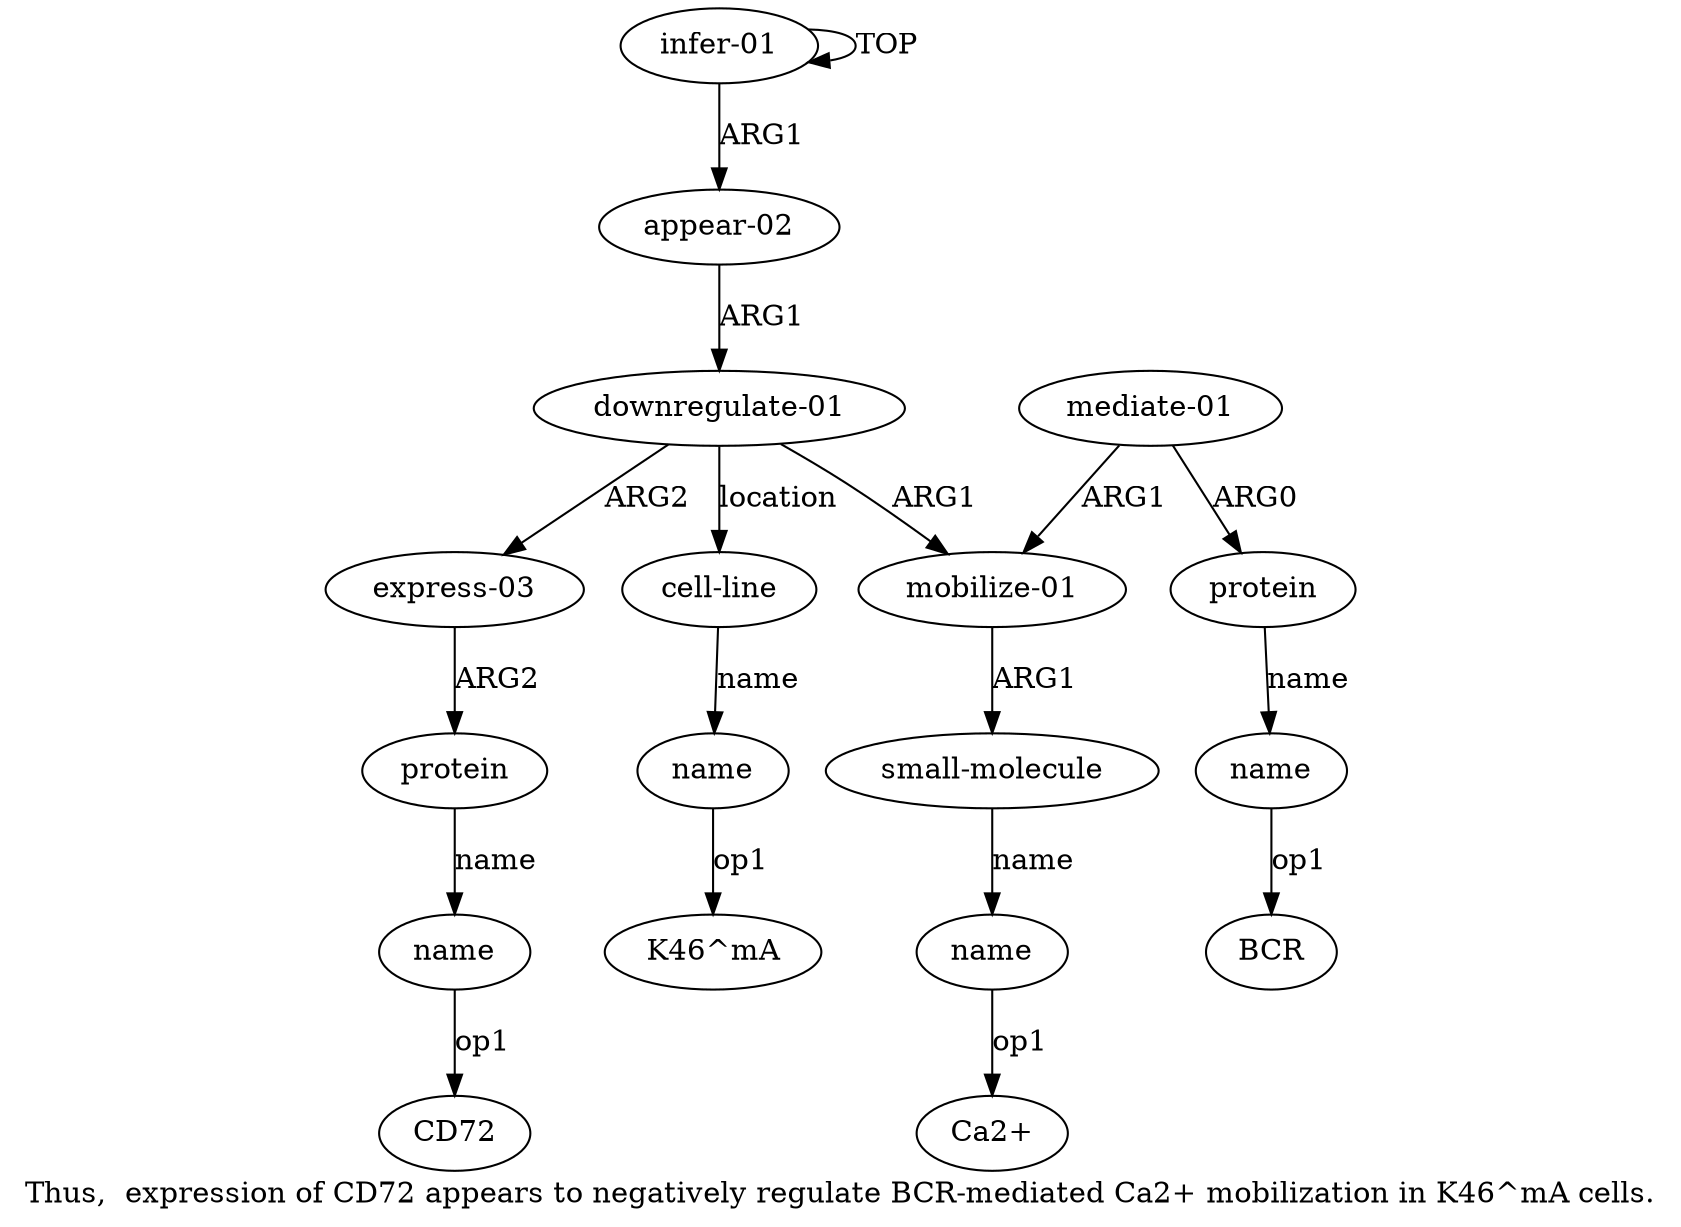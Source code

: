 digraph  {
	graph [label="Thus,  expression of CD72 appears to negatively regulate BCR-mediated Ca2+ mobilization in K46^mA cells."];
	node [label="\N"];
	a11	 [color=black,
		gold_ind=11,
		gold_label=name,
		label=name,
		test_ind=11,
		test_label=name];
	"a11 CD72"	 [color=black,
		gold_ind=-1,
		gold_label=CD72,
		label=CD72,
		test_ind=-1,
		test_label=CD72];
	a11 -> "a11 CD72" [key=0,
	color=black,
	gold_label=op1,
	label=op1,
	test_label=op1];
a10 [color=black,
	gold_ind=10,
	gold_label=protein,
	label=protein,
	test_ind=10,
	test_label=protein];
a10 -> a11 [key=0,
color=black,
gold_label=name,
label=name,
test_label=name];
a13 [color=black,
gold_ind=13,
gold_label=name,
label=name,
test_ind=13,
test_label=name];
"a13 K46^mA" [color=black,
gold_ind=-1,
gold_label="K46^mA",
label="K46^mA",
test_ind=-1,
test_label="K46^mA"];
a13 -> "a13 K46^mA" [key=0,
color=black,
gold_label=op1,
label=op1,
test_label=op1];
a12 [color=black,
gold_ind=12,
gold_label="cell-line",
label="cell-line",
test_ind=12,
test_label="cell-line"];
a12 -> a13 [key=0,
color=black,
gold_label=name,
label=name,
test_label=name];
"a8 BCR" [color=black,
gold_ind=-1,
gold_label=BCR,
label=BCR,
test_ind=-1,
test_label=BCR];
a1 [color=black,
gold_ind=1,
gold_label="appear-02",
label="appear-02",
test_ind=1,
test_label="appear-02"];
a2 [color=black,
gold_ind=2,
gold_label="downregulate-01",
label="downregulate-01",
test_ind=2,
test_label="downregulate-01"];
a1 -> a2 [key=0,
color=black,
gold_label=ARG1,
label=ARG1,
test_label=ARG1];
a0 [color=black,
gold_ind=0,
gold_label="infer-01",
label="infer-01",
test_ind=0,
test_label="infer-01"];
a0 -> a1 [key=0,
color=black,
gold_label=ARG1,
label=ARG1,
test_label=ARG1];
a0 -> a0 [key=0,
color=black,
gold_label=TOP,
label=TOP,
test_label=TOP];
a3 [color=black,
gold_ind=3,
gold_label="mobilize-01",
label="mobilize-01",
test_ind=3,
test_label="mobilize-01"];
a4 [color=black,
gold_ind=4,
gold_label="small-molecule",
label="small-molecule",
test_ind=4,
test_label="small-molecule"];
a3 -> a4 [key=0,
color=black,
gold_label=ARG1,
label=ARG1,
test_label=ARG1];
a2 -> a12 [key=0,
color=black,
gold_label=location,
label=location,
test_label=location];
a2 -> a3 [key=0,
color=black,
gold_label=ARG1,
label=ARG1,
test_label=ARG1];
a9 [color=black,
gold_ind=9,
gold_label="express-03",
label="express-03",
test_ind=9,
test_label="express-03"];
a2 -> a9 [key=0,
color=black,
gold_label=ARG2,
label=ARG2,
test_label=ARG2];
a5 [color=black,
gold_ind=5,
gold_label=name,
label=name,
test_ind=5,
test_label=name];
"a5 Ca2+" [color=black,
gold_ind=-1,
gold_label="Ca2+",
label="Ca2+",
test_ind=-1,
test_label="Ca2+"];
a5 -> "a5 Ca2+" [key=0,
color=black,
gold_label=op1,
label=op1,
test_label=op1];
a4 -> a5 [key=0,
color=black,
gold_label=name,
label=name,
test_label=name];
a7 [color=black,
gold_ind=7,
gold_label=protein,
label=protein,
test_ind=7,
test_label=protein];
a8 [color=black,
gold_ind=8,
gold_label=name,
label=name,
test_ind=8,
test_label=name];
a7 -> a8 [key=0,
color=black,
gold_label=name,
label=name,
test_label=name];
a6 [color=black,
gold_ind=6,
gold_label="mediate-01",
label="mediate-01",
test_ind=6,
test_label="mediate-01"];
a6 -> a3 [key=0,
color=black,
gold_label=ARG1,
label=ARG1,
test_label=ARG1];
a6 -> a7 [key=0,
color=black,
gold_label=ARG0,
label=ARG0,
test_label=ARG0];
a9 -> a10 [key=0,
color=black,
gold_label=ARG2,
label=ARG2,
test_label=ARG2];
a8 -> "a8 BCR" [key=0,
color=black,
gold_label=op1,
label=op1,
test_label=op1];
}
